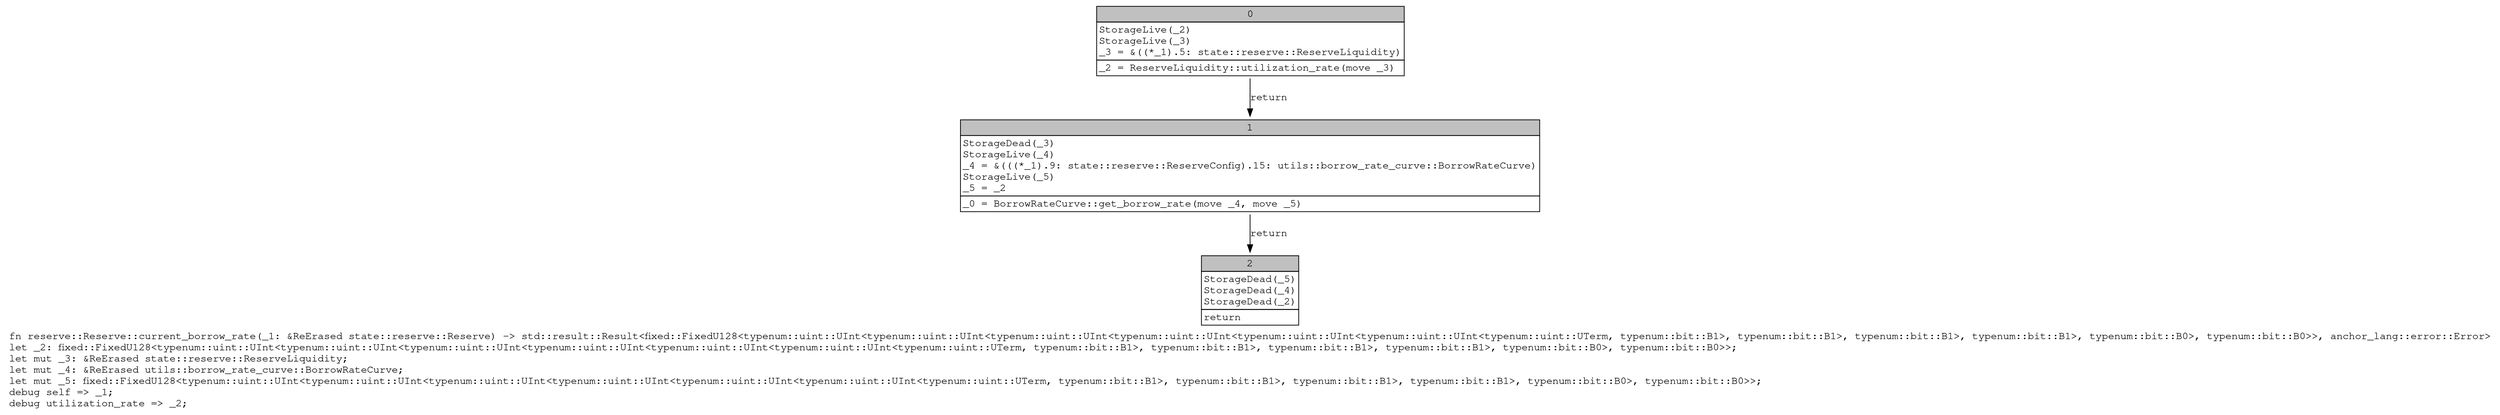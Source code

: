 digraph Mir_0_1873 {
    graph [fontname="Courier, monospace"];
    node [fontname="Courier, monospace"];
    edge [fontname="Courier, monospace"];
    label=<fn reserve::Reserve::current_borrow_rate(_1: &amp;ReErased state::reserve::Reserve) -&gt; std::result::Result&lt;fixed::FixedU128&lt;typenum::uint::UInt&lt;typenum::uint::UInt&lt;typenum::uint::UInt&lt;typenum::uint::UInt&lt;typenum::uint::UInt&lt;typenum::uint::UInt&lt;typenum::uint::UTerm, typenum::bit::B1&gt;, typenum::bit::B1&gt;, typenum::bit::B1&gt;, typenum::bit::B1&gt;, typenum::bit::B0&gt;, typenum::bit::B0&gt;&gt;, anchor_lang::error::Error&gt;<br align="left"/>let _2: fixed::FixedU128&lt;typenum::uint::UInt&lt;typenum::uint::UInt&lt;typenum::uint::UInt&lt;typenum::uint::UInt&lt;typenum::uint::UInt&lt;typenum::uint::UInt&lt;typenum::uint::UTerm, typenum::bit::B1&gt;, typenum::bit::B1&gt;, typenum::bit::B1&gt;, typenum::bit::B1&gt;, typenum::bit::B0&gt;, typenum::bit::B0&gt;&gt;;<br align="left"/>let mut _3: &amp;ReErased state::reserve::ReserveLiquidity;<br align="left"/>let mut _4: &amp;ReErased utils::borrow_rate_curve::BorrowRateCurve;<br align="left"/>let mut _5: fixed::FixedU128&lt;typenum::uint::UInt&lt;typenum::uint::UInt&lt;typenum::uint::UInt&lt;typenum::uint::UInt&lt;typenum::uint::UInt&lt;typenum::uint::UInt&lt;typenum::uint::UTerm, typenum::bit::B1&gt;, typenum::bit::B1&gt;, typenum::bit::B1&gt;, typenum::bit::B1&gt;, typenum::bit::B0&gt;, typenum::bit::B0&gt;&gt;;<br align="left"/>debug self =&gt; _1;<br align="left"/>debug utilization_rate =&gt; _2;<br align="left"/>>;
    bb0__0_1873 [shape="none", label=<<table border="0" cellborder="1" cellspacing="0"><tr><td bgcolor="gray" align="center" colspan="1">0</td></tr><tr><td align="left" balign="left">StorageLive(_2)<br/>StorageLive(_3)<br/>_3 = &amp;((*_1).5: state::reserve::ReserveLiquidity)<br/></td></tr><tr><td align="left">_2 = ReserveLiquidity::utilization_rate(move _3)</td></tr></table>>];
    bb1__0_1873 [shape="none", label=<<table border="0" cellborder="1" cellspacing="0"><tr><td bgcolor="gray" align="center" colspan="1">1</td></tr><tr><td align="left" balign="left">StorageDead(_3)<br/>StorageLive(_4)<br/>_4 = &amp;(((*_1).9: state::reserve::ReserveConfig).15: utils::borrow_rate_curve::BorrowRateCurve)<br/>StorageLive(_5)<br/>_5 = _2<br/></td></tr><tr><td align="left">_0 = BorrowRateCurve::get_borrow_rate(move _4, move _5)</td></tr></table>>];
    bb2__0_1873 [shape="none", label=<<table border="0" cellborder="1" cellspacing="0"><tr><td bgcolor="gray" align="center" colspan="1">2</td></tr><tr><td align="left" balign="left">StorageDead(_5)<br/>StorageDead(_4)<br/>StorageDead(_2)<br/></td></tr><tr><td align="left">return</td></tr></table>>];
    bb0__0_1873 -> bb1__0_1873 [label="return"];
    bb1__0_1873 -> bb2__0_1873 [label="return"];
}
